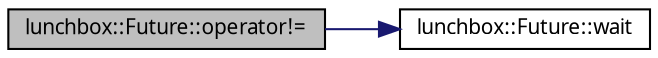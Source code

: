 digraph "lunchbox::Future::operator!="
{
  edge [fontname="Sans",fontsize="10",labelfontname="Sans",labelfontsize="10"];
  node [fontname="Sans",fontsize="10",shape=record];
  rankdir="LR";
  Node1 [label="lunchbox::Future::operator!=",height=0.2,width=0.4,color="black", fillcolor="grey75", style="filled" fontcolor="black"];
  Node1 -> Node2 [color="midnightblue",fontsize="10",style="solid",fontname="Sans"];
  Node2 [label="lunchbox::Future::wait",height=0.2,width=0.4,color="black", fillcolor="white", style="filled",URL="$classlunchbox_1_1_future.html#ac5ec8524e98bd91cc0dff04087dc2a8b",tooltip="Wait for the promise to be fullfilled. "];
}
